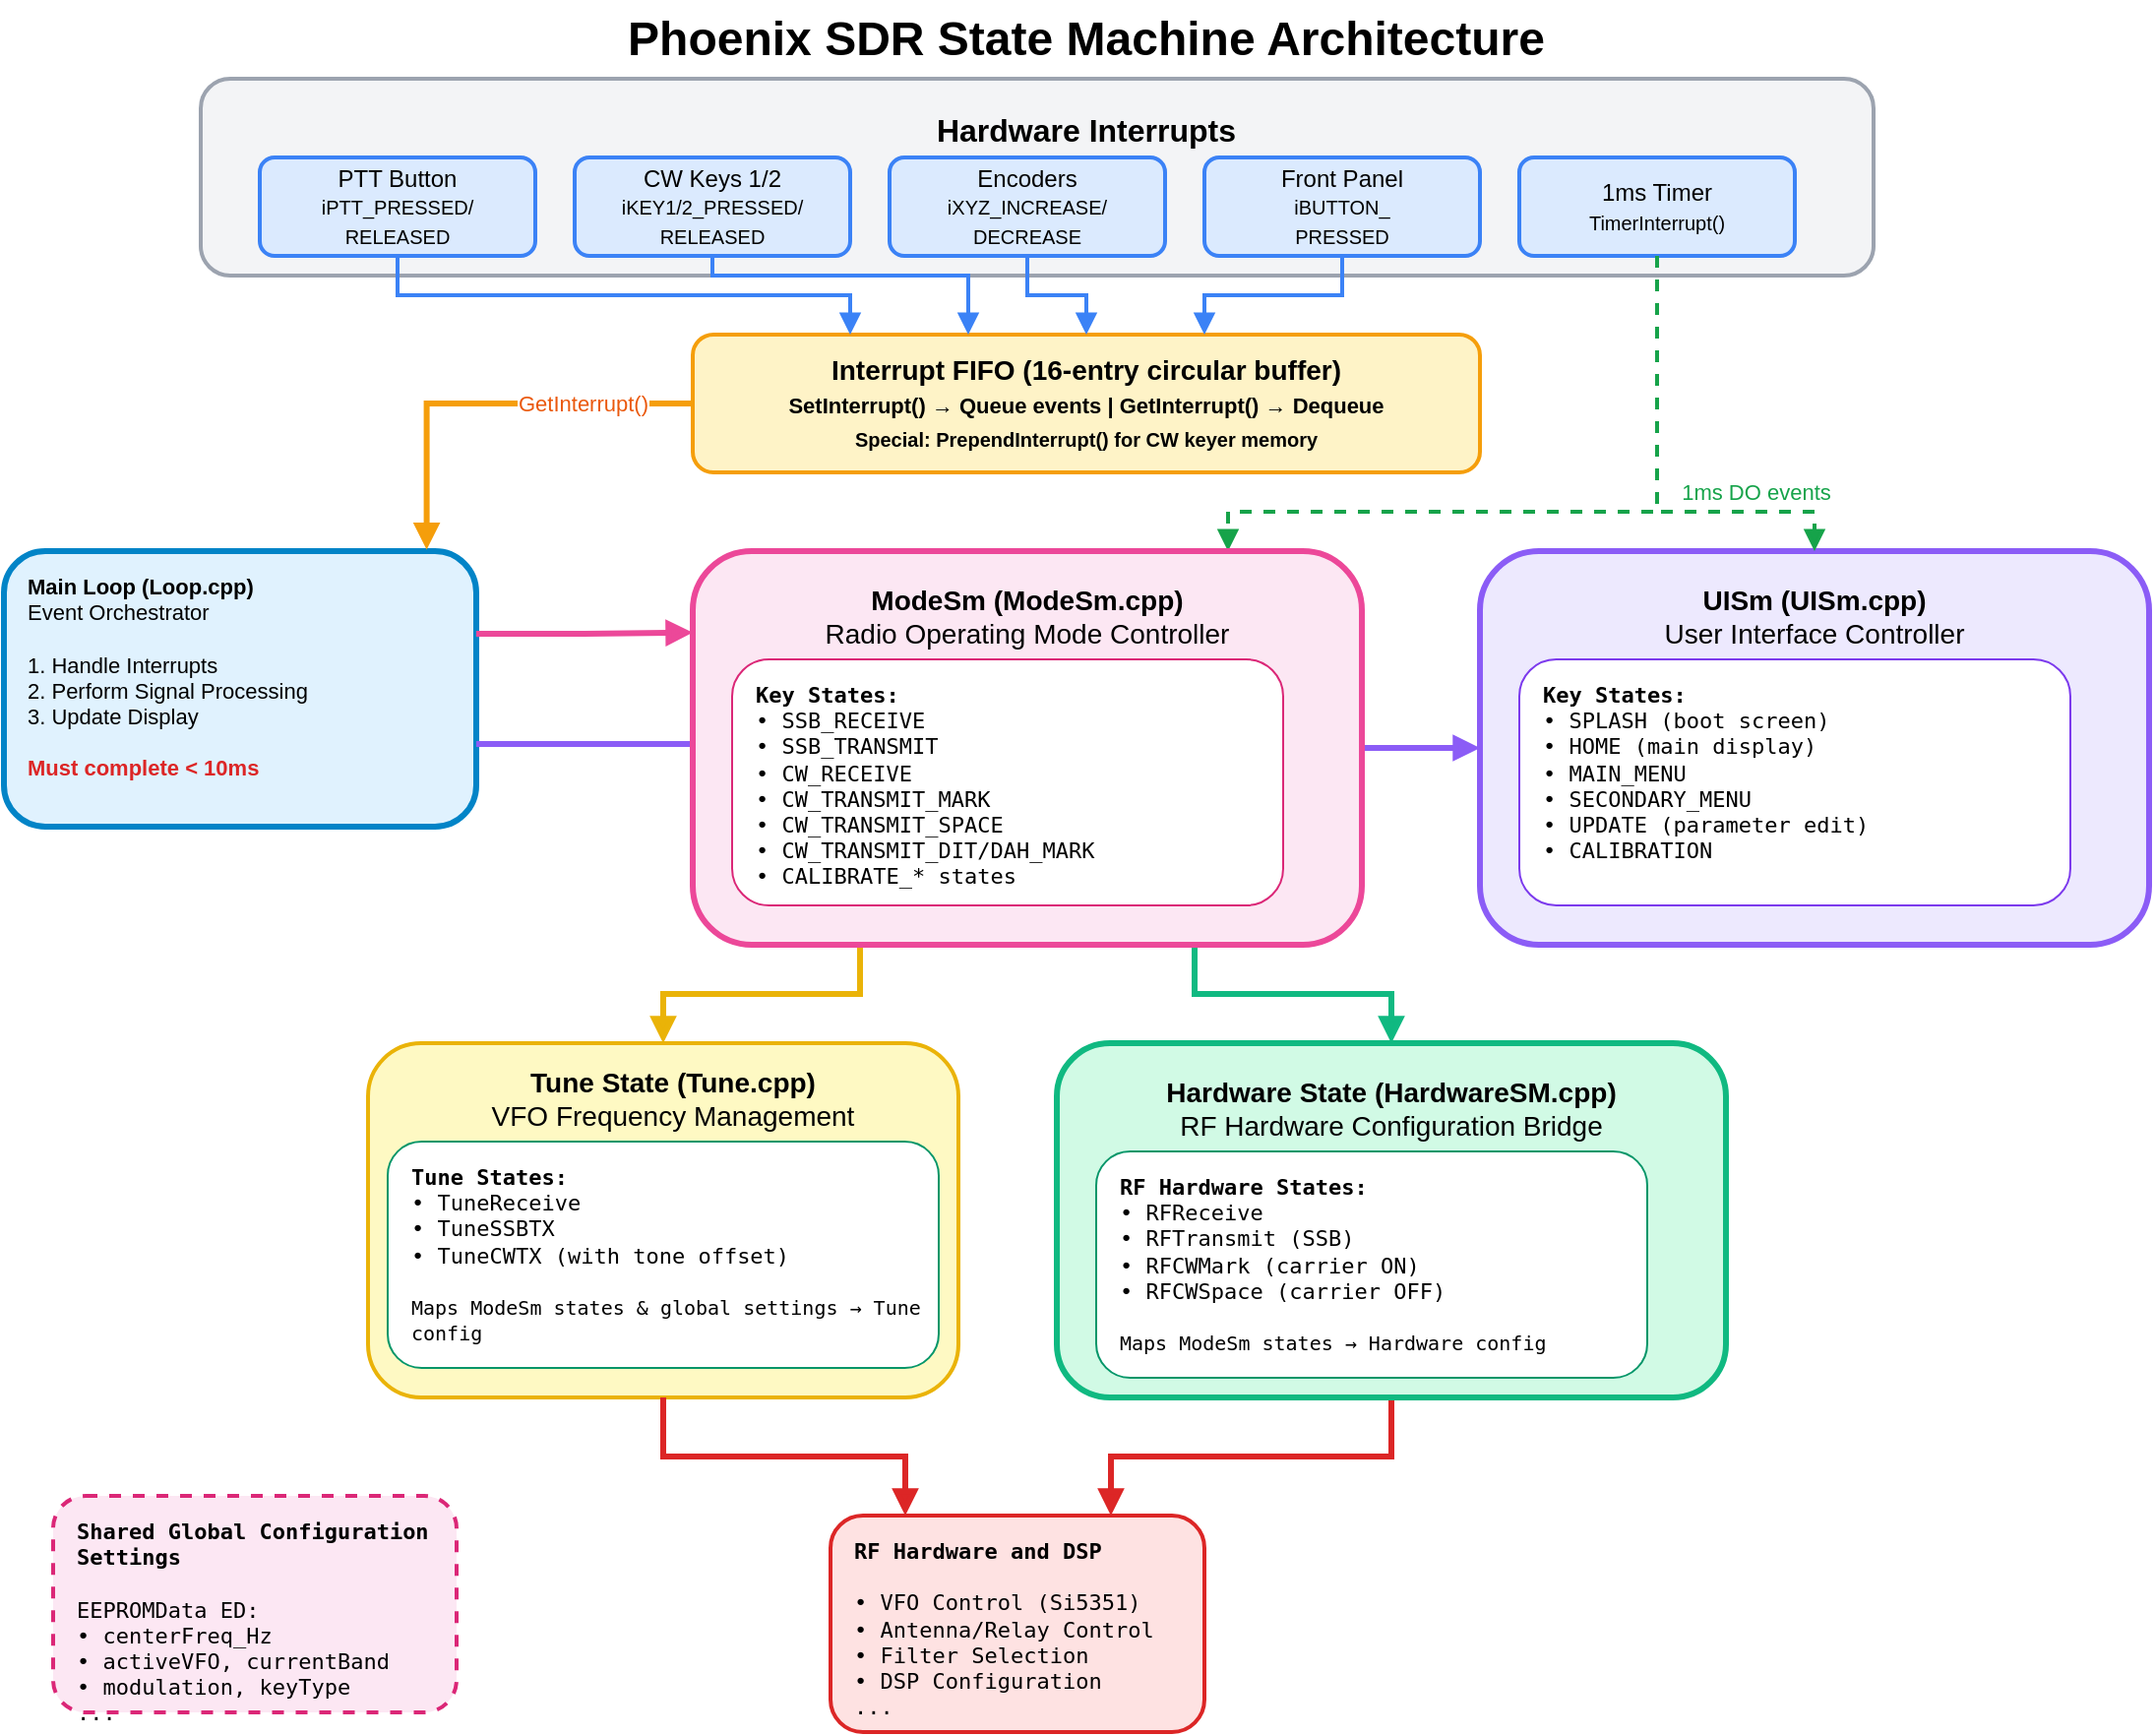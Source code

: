 <mxfile version="28.2.8">
  <diagram name="State Machine Architecture" id="state-machine-arch">
    <mxGraphModel dx="1598" dy="924" grid="1" gridSize="10" guides="1" tooltips="1" connect="1" arrows="1" fold="1" page="1" pageScale="1" pageWidth="1200" pageHeight="900" math="0" shadow="0">
      <root>
        <mxCell id="0" />
        <mxCell id="1" parent="0" />
        <mxCell id="title" value="Phoenix SDR State Machine Architecture" style="text;html=1;strokeColor=none;fillColor=none;align=center;verticalAlign=middle;whiteSpace=wrap;rounded=0;fontSize=24;fontStyle=1" parent="1" vertex="1">
          <mxGeometry x="350" y="10" width="500" height="40" as="geometry" />
        </mxCell>
        <mxCell id="hw-interrupts-container" value="" style="rounded=1;whiteSpace=wrap;html=1;fillColor=#f3f4f6;strokeColor=#9ca3af;strokeWidth=2;verticalAlign=top;" parent="1" vertex="1">
          <mxGeometry x="150" y="50" width="850" height="100" as="geometry" />
        </mxCell>
        <mxCell id="hw-interrupts-label" value="Hardware Interrupts" style="text;html=1;strokeColor=none;fillColor=none;align=center;verticalAlign=top;whiteSpace=wrap;rounded=0;fontSize=16;fontStyle=1" parent="1" vertex="1">
          <mxGeometry x="450" y="60" width="300" height="20" as="geometry" />
        </mxCell>
        <mxCell id="ptt-button" value="PTT Button&lt;br&gt;&lt;font style=&quot;font-size:10px&quot;&gt;iPTT_PRESSED/&lt;br&gt;RELEASED&lt;/font&gt;" style="rounded=1;whiteSpace=wrap;html=1;fillColor=#dbeafe;strokeColor=#3b82f6;strokeWidth=2;fontSize=12;" parent="1" vertex="1">
          <mxGeometry x="180" y="90" width="140" height="50" as="geometry" />
        </mxCell>
        <mxCell id="cw-keys" value="CW Keys 1/2&lt;br&gt;&lt;font style=&quot;font-size:10px&quot;&gt;iKEY1/2_PRESSED/&lt;br&gt;RELEASED&lt;/font&gt;" style="rounded=1;whiteSpace=wrap;html=1;fillColor=#dbeafe;strokeColor=#3b82f6;strokeWidth=2;fontSize=12;" parent="1" vertex="1">
          <mxGeometry x="340" y="90" width="140" height="50" as="geometry" />
        </mxCell>
        <mxCell id="encoders" value="Encoders&lt;br&gt;&lt;font style=&quot;font-size:10px&quot;&gt;iXYZ_INCREASE/&lt;br&gt;DECREASE&lt;/font&gt;" style="rounded=1;whiteSpace=wrap;html=1;fillColor=#dbeafe;strokeColor=#3b82f6;strokeWidth=2;fontSize=12;" parent="1" vertex="1">
          <mxGeometry x="500" y="90" width="140" height="50" as="geometry" />
        </mxCell>
        <mxCell id="front-panel" value="Front Panel&lt;br&gt;&lt;font style=&quot;font-size:10px&quot;&gt;iBUTTON_&lt;br&gt;PRESSED&lt;/font&gt;" style="rounded=1;whiteSpace=wrap;html=1;fillColor=#dbeafe;strokeColor=#3b82f6;strokeWidth=2;fontSize=12;" parent="1" vertex="1">
          <mxGeometry x="660" y="90" width="140" height="50" as="geometry" />
        </mxCell>
        <mxCell id="timer" value="1ms Timer&lt;br&gt;&lt;font style=&quot;font-size:10px&quot;&gt;TimerInterrupt()&lt;/font&gt;" style="rounded=1;whiteSpace=wrap;html=1;fillColor=#dbeafe;strokeColor=#3b82f6;strokeWidth=2;fontSize=12;" parent="1" vertex="1">
          <mxGeometry x="820" y="90" width="140" height="50" as="geometry" />
        </mxCell>
        <mxCell id="interrupt-fifo" value="Interrupt FIFO (16-entry circular buffer)&lt;br&gt;&lt;font style=&quot;font-size:11px&quot;&gt;SetInterrupt() → Queue events | GetInterrupt() → Dequeue&lt;br&gt;&lt;font style=&quot;font-size:10px&quot;&gt;Special: PrependInterrupt() for CW keyer memory&lt;/font&gt;&lt;/font&gt;" style="rounded=1;whiteSpace=wrap;html=1;fillColor=#fef3c7;strokeColor=#f59e0b;strokeWidth=2;fontSize=14;fontStyle=1" parent="1" vertex="1">
          <mxGeometry x="400" y="180" width="400" height="70" as="geometry" />
        </mxCell>
        <mxCell id="arrow-ptt-fifo" style="edgeStyle=orthogonalEdgeStyle;rounded=0;orthogonalLoop=1;jettySize=auto;html=1;exitX=0.5;exitY=1;exitDx=0;exitDy=0;entryX=0.2;entryY=0;entryDx=0;entryDy=0;strokeColor=#3b82f6;strokeWidth=2;endArrow=block;endFill=1;" parent="1" source="ptt-button" target="interrupt-fifo" edge="1">
          <mxGeometry relative="1" as="geometry">
            <Array as="points">
              <mxPoint x="250" y="160" />
              <mxPoint x="480" y="160" />
            </Array>
          </mxGeometry>
        </mxCell>
        <mxCell id="arrow-keys-fifo" style="edgeStyle=orthogonalEdgeStyle;rounded=0;orthogonalLoop=1;jettySize=auto;html=1;exitX=0.5;exitY=1;exitDx=0;exitDy=0;entryX=0.35;entryY=0;entryDx=0;entryDy=0;strokeColor=#3b82f6;strokeWidth=2;endArrow=block;endFill=1;" parent="1" source="cw-keys" target="interrupt-fifo" edge="1">
          <mxGeometry relative="1" as="geometry">
            <Array as="points">
              <mxPoint x="410" y="150" />
              <mxPoint x="540" y="150" />
            </Array>
          </mxGeometry>
        </mxCell>
        <mxCell id="arrow-enc-fifo" style="edgeStyle=orthogonalEdgeStyle;rounded=0;orthogonalLoop=1;jettySize=auto;html=1;exitX=0.5;exitY=1;exitDx=0;exitDy=0;entryX=0.5;entryY=0;entryDx=0;entryDy=0;strokeColor=#3b82f6;strokeWidth=2;endArrow=block;endFill=1;" parent="1" source="encoders" target="interrupt-fifo" edge="1">
          <mxGeometry relative="1" as="geometry" />
        </mxCell>
        <mxCell id="arrow-panel-fifo" style="edgeStyle=orthogonalEdgeStyle;rounded=0;orthogonalLoop=1;jettySize=auto;html=1;exitX=0.5;exitY=1;exitDx=0;exitDy=0;entryX=0.65;entryY=0;entryDx=0;entryDy=0;strokeColor=#3b82f6;strokeWidth=2;endArrow=block;endFill=1;" parent="1" source="front-panel" target="interrupt-fifo" edge="1">
          <mxGeometry relative="1" as="geometry" />
        </mxCell>
        <mxCell id="main-loop" value="&lt;b&gt;Main Loop (Loop.cpp)&lt;/b&gt;&lt;br&gt;Event Orchestrator&lt;br&gt;&lt;br&gt;1. Handle Interrupts&lt;br&gt;2. Perform Signal Processing&lt;br&gt;3. Update Display&lt;br&gt;&lt;br&gt;&lt;font color=&quot;#dc2626&quot;&gt;&lt;b&gt;Must complete &amp;lt; 10ms&lt;/b&gt;&lt;/font&gt;" style="rounded=1;whiteSpace=wrap;html=1;fillColor=#e0f2fe;strokeColor=#0284c7;strokeWidth=3;fontSize=11;align=left;verticalAlign=top;spacingLeft=10;spacingTop=5;" parent="1" vertex="1">
          <mxGeometry x="50" y="290" width="240" height="140" as="geometry" />
        </mxCell>
        <mxCell id="arrow-fifo-mainloop" style="edgeStyle=orthogonalEdgeStyle;rounded=0;orthogonalLoop=1;jettySize=auto;html=1;exitX=0;exitY=0.5;exitDx=0;exitDy=0;entryX=0.895;entryY=-0.005;entryDx=0;entryDy=0;strokeColor=#f59e0b;strokeWidth=3;endArrow=block;endFill=1;entryPerimeter=0;" parent="1" source="interrupt-fifo" target="main-loop" edge="1">
          <mxGeometry relative="1" as="geometry" />
        </mxCell>
        <mxCell id="arrow-fifo-mainloop-label" value="GetInterrupt()" style="edgeLabel;html=1;align=center;verticalAlign=middle;resizable=0;points=[];fontSize=11;fontColor=#ea580c;" parent="arrow-fifo-mainloop" vertex="1" connectable="0">
          <mxGeometry x="-0.2" y="2" relative="1" as="geometry">
            <mxPoint x="28" y="-2" as="offset" />
          </mxGeometry>
        </mxCell>
        <mxCell id="uism" value="&lt;b&gt;UISm (UISm.cpp)&lt;/b&gt;&lt;br&gt;User Interface Controller" style="rounded=1;whiteSpace=wrap;html=1;fillColor=#ede9fe;strokeColor=#8b5cf6;strokeWidth=3;fontSize=14;verticalAlign=top;spacingTop=10;" parent="1" vertex="1">
          <mxGeometry x="800" y="290" width="340" height="200" as="geometry" />
        </mxCell>
        <mxCell id="uism-states" value="&lt;b&gt;Key States:&lt;/b&gt;&lt;br&gt;• SPLASH (boot screen)&lt;br&gt;• HOME (main display)&lt;br&gt;• MAIN_MENU&lt;br&gt;• SECONDARY_MENU&lt;br&gt;• UPDATE (parameter edit)&lt;br&gt;• CALIBRATION" style="rounded=1;whiteSpace=wrap;html=1;fillColor=#ffffff;strokeColor=#7c3aed;strokeWidth=1;fontSize=11;align=left;verticalAlign=top;spacingLeft=10;spacingTop=5;fontFamily=monospace;" parent="1" vertex="1">
          <mxGeometry x="820" y="345" width="280" height="125" as="geometry" />
        </mxCell>
        <mxCell id="arrow-mainloop-modesm" style="edgeStyle=orthogonalEdgeStyle;rounded=0;orthogonalLoop=1;jettySize=auto;html=1;exitX=1;exitY=0.3;exitDx=0;exitDy=0;entryX=0;entryY=0.207;entryDx=0;entryDy=0;strokeColor=#ec4899;strokeWidth=3;endArrow=block;endFill=1;entryPerimeter=0;" parent="1" source="main-loop" target="modesm" edge="1">
          <mxGeometry relative="1" as="geometry" />
        </mxCell>
        <mxCell id="arrow-mainloop-uism" style="edgeStyle=orthogonalEdgeStyle;rounded=0;orthogonalLoop=1;jettySize=auto;html=1;exitX=1;exitY=0.7;exitDx=0;exitDy=0;entryX=0;entryY=0.5;entryDx=0;entryDy=0;strokeColor=#8b5cf6;strokeWidth=3;endArrow=block;endFill=1;" parent="1" source="main-loop" target="uism" edge="1">
          <mxGeometry relative="1" as="geometry" />
        </mxCell>
        <mxCell id="arrow-timer-modesm" style="edgeStyle=orthogonalEdgeStyle;rounded=0;orthogonalLoop=1;jettySize=auto;html=1;exitX=0.5;exitY=1;exitDx=0;exitDy=0;entryX=0.8;entryY=0;entryDx=0;entryDy=0;strokeColor=#16a34a;strokeWidth=2;endArrow=block;endFill=1;dashed=1;" parent="1" source="timer" target="modesm" edge="1">
          <mxGeometry relative="1" as="geometry">
            <Array as="points">
              <mxPoint x="890" y="270" />
              <mxPoint x="672" y="270" />
            </Array>
          </mxGeometry>
        </mxCell>
        <mxCell id="arrow-timer-modesm-label" value="1ms DO events" style="edgeLabel;html=1;align=center;verticalAlign=middle;resizable=0;points=[];fontSize=11;fontColor=#16a34a;" parent="arrow-timer-modesm" vertex="1" connectable="0">
          <mxGeometry x="-0.2" y="2" relative="1" as="geometry">
            <mxPoint x="67" y="-12" as="offset" />
          </mxGeometry>
        </mxCell>
        <mxCell id="arrow-timer-uism" style="edgeStyle=orthogonalEdgeStyle;rounded=0;orthogonalLoop=1;jettySize=auto;html=1;exitX=0.5;exitY=1;exitDx=0;exitDy=0;entryX=0.5;entryY=0;entryDx=0;entryDy=0;strokeColor=#16a34a;strokeWidth=2;endArrow=block;endFill=1;dashed=1;" parent="1" source="timer" target="uism" edge="1">
          <mxGeometry relative="1" as="geometry">
            <Array as="points">
              <mxPoint x="890" y="270" />
              <mxPoint x="970" y="270" />
            </Array>
          </mxGeometry>
        </mxCell>
        <mxCell id="yZ03nLWbBo4yx16Ja4qs-3" style="edgeStyle=orthogonalEdgeStyle;rounded=0;orthogonalLoop=1;jettySize=auto;html=1;exitX=0.5;exitY=1;exitDx=0;exitDy=0;entryX=0.75;entryY=0;entryDx=0;entryDy=0;strokeColor=#dc2626;strokeWidth=3;align=center;verticalAlign=middle;fontFamily=Helvetica;fontSize=11;fontColor=default;labelBackgroundColor=default;endArrow=block;endFill=1;" edge="1" parent="1" source="hardwaresm" target="rf-hardware">
          <mxGeometry relative="1" as="geometry" />
        </mxCell>
        <mxCell id="hardwaresm" value="&lt;b&gt;Hardware State (HardwareSM.cpp)&lt;/b&gt;&lt;br&gt;RF Hardware Configuration Bridge" style="rounded=1;whiteSpace=wrap;html=1;fillColor=#d1fae5;strokeColor=#10b981;strokeWidth=3;fontSize=14;verticalAlign=top;spacingTop=10;" parent="1" vertex="1">
          <mxGeometry x="585" y="540" width="340" height="180" as="geometry" />
        </mxCell>
        <mxCell id="hardwaresm-states" value="&lt;b&gt;RF Hardware States:&lt;/b&gt;&lt;br&gt;• RFReceive&lt;br&gt;• RFTransmit (SSB)&lt;br&gt;• RFCWMark (carrier ON)&lt;br&gt;• RFCWSpace (carrier OFF)&lt;br&gt;&lt;br&gt;&lt;font style=&quot;font-size:10px&quot;&gt;Maps ModeSm states → Hardware config&lt;/font&gt;" style="rounded=1;whiteSpace=wrap;html=1;fillColor=#ffffff;strokeColor=#059669;strokeWidth=1;fontSize=11;align=left;verticalAlign=top;spacingLeft=10;spacingTop=5;fontFamily=monospace;" parent="1" vertex="1">
          <mxGeometry x="605" y="595" width="280" height="115" as="geometry" />
        </mxCell>
        <mxCell id="arrow-modesm-hardwaresm" style="edgeStyle=orthogonalEdgeStyle;rounded=0;orthogonalLoop=1;jettySize=auto;html=1;exitX=0.75;exitY=1;exitDx=0;exitDy=0;entryX=0.5;entryY=0;entryDx=0;entryDy=0;strokeColor=#10b981;strokeWidth=3;endArrow=block;endFill=1;" parent="1" source="modesm" target="hardwaresm" edge="1">
          <mxGeometry relative="1" as="geometry" />
        </mxCell>
        <mxCell id="tune-state" value="&lt;b style=&quot;font-family: Helvetica; font-size: 14px;&quot;&gt;Tune State (Tune.cpp)&lt;/b&gt;&lt;br style=&quot;font-family: Helvetica; font-size: 14px;&quot;&gt;&lt;span style=&quot;font-family: Helvetica; font-size: 14px;&quot;&gt;VFO Frequency Management&lt;/span&gt;" style="rounded=1;whiteSpace=wrap;html=1;fillColor=#fef9c3;strokeColor=#eab308;strokeWidth=2;fontSize=11;align=center;verticalAlign=top;spacingLeft=10;spacingTop=5;fontFamily=monospace;" parent="1" vertex="1">
          <mxGeometry x="235" y="540" width="300" height="180" as="geometry" />
        </mxCell>
        <mxCell id="rf-hardware" value="&lt;b&gt;RF Hardware and DSP&lt;/b&gt;&lt;br&gt;&lt;br&gt;• VFO Control (Si5351)&lt;br&gt;• Antenna/Relay Control&lt;br&gt;• Filter Selection&lt;br&gt;• DSP Configuration&lt;div&gt;...&lt;/div&gt;" style="rounded=1;whiteSpace=wrap;html=1;fillColor=#fee2e2;strokeColor=#dc2626;strokeWidth=2;fontSize=11;align=left;verticalAlign=top;spacingLeft=10;spacingTop=5;fontFamily=monospace;" parent="1" vertex="1">
          <mxGeometry x="470" y="780" width="190" height="110" as="geometry" />
        </mxCell>
        <mxCell id="arrow-tune-rfhw" style="edgeStyle=orthogonalEdgeStyle;rounded=0;orthogonalLoop=1;jettySize=auto;html=1;exitX=0.5;exitY=1;exitDx=0;exitDy=0;entryX=0.2;entryY=0;entryDx=0;entryDy=0;strokeColor=#dc2626;strokeWidth=3;endArrow=block;endFill=1;" parent="1" source="tune-state" target="rf-hardware" edge="1">
          <mxGeometry relative="1" as="geometry" />
        </mxCell>
        <mxCell id="shared-state" value="&lt;b&gt;Shared Global Configuration Settings&lt;/b&gt;&lt;br&gt;&lt;br&gt;EEPROMData ED:&lt;br&gt;• centerFreq_Hz&lt;br&gt;• activeVFO, currentBand&lt;br&gt;• modulation, keyType&lt;br&gt;..." style="rounded=1;whiteSpace=wrap;html=1;fillColor=#fce7f3;strokeColor=#db2777;strokeWidth=2;fontSize=11;align=left;verticalAlign=top;spacingLeft=10;spacingTop=5;fontFamily=monospace;dashed=1;dashPattern=3 3;" parent="1" vertex="1">
          <mxGeometry x="75" y="770" width="205" height="110" as="geometry" />
        </mxCell>
        <mxCell id="yZ03nLWbBo4yx16Ja4qs-2" style="edgeStyle=orthogonalEdgeStyle;rounded=0;orthogonalLoop=1;jettySize=auto;html=1;exitX=0.25;exitY=1;exitDx=0;exitDy=0;entryX=0.5;entryY=0;entryDx=0;entryDy=0;strokeColor=#eab308;strokeWidth=3;align=center;verticalAlign=middle;fontFamily=Helvetica;fontSize=11;fontColor=default;labelBackgroundColor=default;endArrow=block;endFill=1;" edge="1" parent="1" source="modesm" target="tune-state">
          <mxGeometry relative="1" as="geometry" />
        </mxCell>
        <mxCell id="modesm" value="&lt;b&gt;ModeSm (ModeSm.cpp)&lt;/b&gt;&lt;br&gt;Radio Operating Mode Controller" style="rounded=1;whiteSpace=wrap;html=1;fillColor=#fce7f3;strokeColor=#ec4899;strokeWidth=3;fontSize=14;verticalAlign=top;spacingTop=10;" parent="1" vertex="1">
          <mxGeometry x="400" y="290" width="340" height="200" as="geometry" />
        </mxCell>
        <mxCell id="modesm-states" value="&lt;b&gt;Key States:&lt;/b&gt;&lt;br&gt;• SSB_RECEIVE&lt;br&gt;• SSB_TRANSMIT&lt;br&gt;• CW_RECEIVE&lt;br&gt;• CW_TRANSMIT_MARK&lt;br&gt;• CW_TRANSMIT_SPACE&lt;br&gt;• CW_TRANSMIT_DIT/DAH_MARK&lt;br&gt;• CALIBRATE_* states" style="rounded=1;whiteSpace=wrap;html=1;fillColor=#ffffff;strokeColor=#db2777;strokeWidth=1;fontSize=11;align=left;verticalAlign=top;spacingLeft=10;spacingTop=5;fontFamily=monospace;" parent="1" vertex="1">
          <mxGeometry x="420" y="345" width="280" height="125" as="geometry" />
        </mxCell>
        <mxCell id="yZ03nLWbBo4yx16Ja4qs-1" value="&lt;b&gt;Tune States:&lt;/b&gt;&lt;br&gt;• TuneReceive&lt;br&gt;• TuneSSBTX&lt;br&gt;• TuneCWTX (with tone offset)&lt;br&gt;&lt;br&gt;&lt;font style=&quot;font-size:10px&quot;&gt;Maps ModeSm states &amp;amp;&amp;nbsp;&lt;/font&gt;&lt;span style=&quot;font-size: 10px; background-color: transparent; color: light-dark(rgb(0, 0, 0), rgb(255, 255, 255));&quot;&gt;global settings → Tune config&lt;/span&gt;" style="rounded=1;whiteSpace=wrap;html=1;fillColor=#ffffff;strokeColor=#059669;strokeWidth=1;fontSize=11;align=left;verticalAlign=top;spacingLeft=10;spacingTop=5;fontFamily=monospace;" vertex="1" parent="1">
          <mxGeometry x="245" y="590" width="280" height="115" as="geometry" />
        </mxCell>
      </root>
    </mxGraphModel>
  </diagram>
</mxfile>
